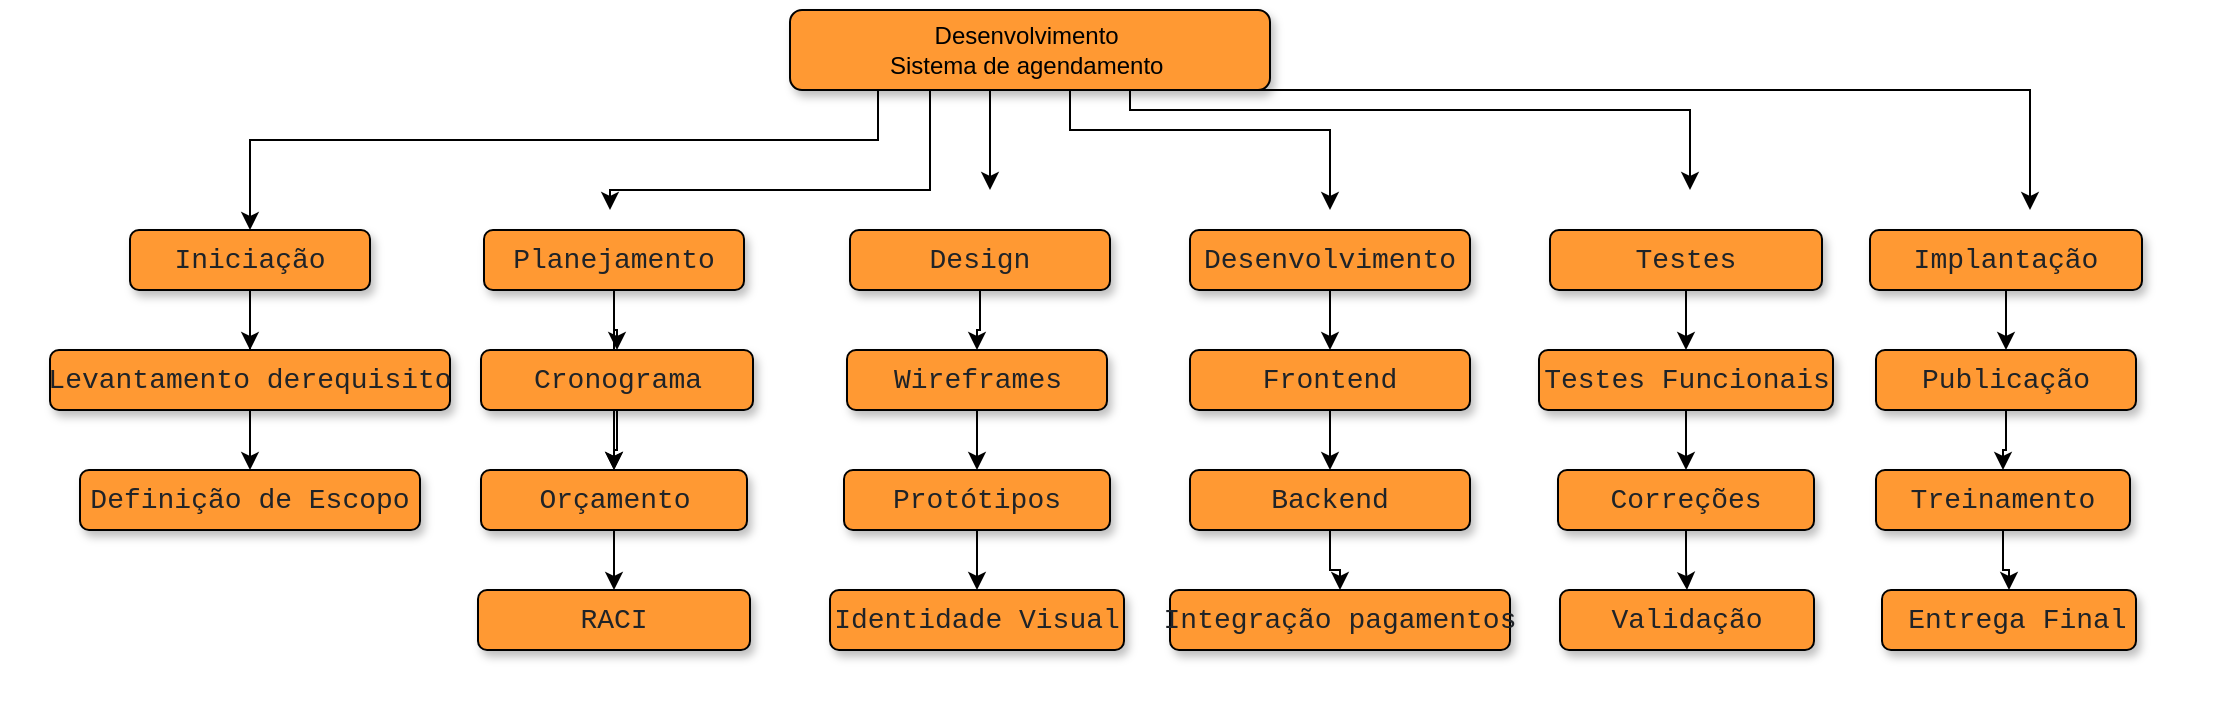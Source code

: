 <mxfile version="26.2.9">
  <diagram name="Página-1" id="PmFz2EdeTHtp6gQ3Y3OF">
    <mxGraphModel dx="2157" dy="499" grid="1" gridSize="10" guides="1" tooltips="1" connect="1" arrows="1" fold="1" page="1" pageScale="1" pageWidth="827" pageHeight="1169" math="0" shadow="0">
      <root>
        <mxCell id="0" />
        <mxCell id="1" parent="0" />
        <mxCell id="8W8YlVKqCDIf2aLXROqJ-1" value="Desenvolvimento&amp;nbsp;&lt;div&gt;Sistema de agendamento&amp;nbsp;&lt;/div&gt;" style="rounded=1;whiteSpace=wrap;html=1;shadow=1;fillColor=#FF9933;" vertex="1" parent="1">
          <mxGeometry x="370" y="70" width="240" height="40" as="geometry" />
        </mxCell>
        <mxCell id="8W8YlVKqCDIf2aLXROqJ-19" value="" style="edgeStyle=orthogonalEdgeStyle;rounded=0;orthogonalLoop=1;jettySize=auto;html=1;" edge="1" parent="1" source="8W8YlVKqCDIf2aLXROqJ-2" target="8W8YlVKqCDIf2aLXROqJ-16">
          <mxGeometry relative="1" as="geometry" />
        </mxCell>
        <mxCell id="8W8YlVKqCDIf2aLXROqJ-20" value="" style="edgeStyle=orthogonalEdgeStyle;rounded=0;orthogonalLoop=1;jettySize=auto;html=1;" edge="1" parent="1" source="8W8YlVKqCDIf2aLXROqJ-2" target="8W8YlVKqCDIf2aLXROqJ-10">
          <mxGeometry relative="1" as="geometry" />
        </mxCell>
        <mxCell id="8W8YlVKqCDIf2aLXROqJ-2" value="&lt;pre style=&quot;box-sizing: border-box; font-family: ui-monospace, SFMono-Regular, &amp;quot;SF Mono&amp;quot;, Menlo, Consolas, &amp;quot;Liberation Mono&amp;quot;, monospace; font-size: 13.6px; outline: none; overflow-wrap: normal; overflow: auto; line-height: 1.45; color: rgb(31, 35, 40); text-align: start; margin-top: 0px !important; margin-bottom: 0px !important; padding: 16px 24px !important; background: none !important; border-radius: 0px !important;&quot; tabindex=&quot;0&quot; class=&quot;CodeBlock-module__code--KUcqT&quot;&gt;&lt;code style=&quot;box-sizing: border-box; font-family: ui-monospace, SFMono-Regular, &amp;quot;SF Mono&amp;quot;, Menlo, Consolas, &amp;quot;Liberation Mono&amp;quot;, monospace; font-size: 14px; padding: 0px; margin: 0px; background: transparent; border-radius: 6px; word-break: normal; border: 0px; display: inline; overflow: visible; line-height: inherit; overflow-wrap: normal;&quot; class=&quot;&quot;&gt;&lt;span style=&quot;box-sizing: border-box;&quot;&gt;Iniciação&lt;/span&gt;&lt;/code&gt;&lt;/pre&gt;" style="rounded=1;whiteSpace=wrap;html=1;shadow=1;fillColor=#FF9933;" vertex="1" parent="1">
          <mxGeometry x="40" y="180" width="120" height="30" as="geometry" />
        </mxCell>
        <mxCell id="8W8YlVKqCDIf2aLXROqJ-21" value="" style="edgeStyle=orthogonalEdgeStyle;rounded=0;orthogonalLoop=1;jettySize=auto;html=1;" edge="1" parent="1" source="8W8YlVKqCDIf2aLXROqJ-4" target="8W8YlVKqCDIf2aLXROqJ-17">
          <mxGeometry relative="1" as="geometry" />
        </mxCell>
        <mxCell id="8W8YlVKqCDIf2aLXROqJ-22" value="" style="edgeStyle=orthogonalEdgeStyle;rounded=0;orthogonalLoop=1;jettySize=auto;html=1;" edge="1" parent="1" source="8W8YlVKqCDIf2aLXROqJ-11" target="8W8YlVKqCDIf2aLXROqJ-17">
          <mxGeometry relative="1" as="geometry" />
        </mxCell>
        <mxCell id="8W8YlVKqCDIf2aLXROqJ-4" value="&lt;pre style=&quot;box-sizing: border-box; font-family: ui-monospace, SFMono-Regular, &amp;quot;SF Mono&amp;quot;, Menlo, Consolas, &amp;quot;Liberation Mono&amp;quot;, monospace; font-size: 13.6px; outline: none; overflow-wrap: normal; overflow: auto; line-height: 1.45; color: rgb(31, 35, 40); text-align: start; margin-top: 0px !important; margin-bottom: 0px !important; padding: 16px 24px !important; background: none !important; border-radius: 0px !important;&quot; tabindex=&quot;0&quot; class=&quot;CodeBlock-module__code--KUcqT&quot;&gt;&lt;code style=&quot;box-sizing: border-box; font-family: ui-monospace, SFMono-Regular, &amp;quot;SF Mono&amp;quot;, Menlo, Consolas, &amp;quot;Liberation Mono&amp;quot;, monospace; font-size: 14px; padding: 0px; margin: 0px; background: transparent; border-radius: 6px; word-break: normal; border: 0px; display: inline; overflow: visible; line-height: inherit; overflow-wrap: normal;&quot; class=&quot;&quot;&gt;&lt;span style=&quot;box-sizing: border-box;&quot;&gt;Planejamento&lt;/span&gt;&lt;/code&gt;&lt;/pre&gt;" style="rounded=1;whiteSpace=wrap;html=1;shadow=1;fillColor=#FF9933;" vertex="1" parent="1">
          <mxGeometry x="217" y="180" width="130" height="30" as="geometry" />
        </mxCell>
        <mxCell id="8W8YlVKqCDIf2aLXROqJ-25" value="" style="edgeStyle=orthogonalEdgeStyle;rounded=0;orthogonalLoop=1;jettySize=auto;html=1;" edge="1" parent="1" source="8W8YlVKqCDIf2aLXROqJ-6" target="8W8YlVKqCDIf2aLXROqJ-12">
          <mxGeometry relative="1" as="geometry" />
        </mxCell>
        <mxCell id="8W8YlVKqCDIf2aLXROqJ-6" value="&lt;pre style=&quot;box-sizing: border-box; font-family: ui-monospace, SFMono-Regular, &amp;quot;SF Mono&amp;quot;, Menlo, Consolas, &amp;quot;Liberation Mono&amp;quot;, monospace; font-size: 13.6px; outline: none; overflow-wrap: normal; overflow: auto; line-height: 1.45; color: rgb(31, 35, 40); text-align: start; margin-top: 0px !important; margin-bottom: 0px !important; padding: 16px 24px !important; background: none !important; border-radius: 0px !important;&quot; tabindex=&quot;0&quot; class=&quot;CodeBlock-module__code--KUcqT&quot;&gt;&lt;code style=&quot;box-sizing: border-box; font-family: ui-monospace, SFMono-Regular, &amp;quot;SF Mono&amp;quot;, Menlo, Consolas, &amp;quot;Liberation Mono&amp;quot;, monospace; font-size: 14px; padding: 0px; margin: 0px; background: transparent; border-radius: 6px; word-break: normal; border: 0px; display: inline; overflow: visible; line-height: inherit; overflow-wrap: normal;&quot; class=&quot;&quot;&gt;&lt;span style=&quot;box-sizing: border-box;&quot;&gt;Design&lt;/span&gt;&lt;/code&gt;&lt;/pre&gt;" style="rounded=1;whiteSpace=wrap;html=1;shadow=1;fillColor=#FF9933;" vertex="1" parent="1">
          <mxGeometry x="400" y="180" width="130" height="30" as="geometry" />
        </mxCell>
        <mxCell id="8W8YlVKqCDIf2aLXROqJ-30" value="" style="edgeStyle=orthogonalEdgeStyle;rounded=0;orthogonalLoop=1;jettySize=auto;html=1;" edge="1" parent="1" source="8W8YlVKqCDIf2aLXROqJ-7" target="8W8YlVKqCDIf2aLXROqJ-28">
          <mxGeometry relative="1" as="geometry" />
        </mxCell>
        <mxCell id="8W8YlVKqCDIf2aLXROqJ-7" value="&lt;pre style=&quot;box-sizing: border-box; font-family: ui-monospace, SFMono-Regular, &amp;quot;SF Mono&amp;quot;, Menlo, Consolas, &amp;quot;Liberation Mono&amp;quot;, monospace; font-size: 13.6px; outline: none; overflow-wrap: normal; overflow: auto; line-height: 1.45; color: rgb(31, 35, 40); text-align: start; margin-top: 0px !important; margin-bottom: 0px !important; padding: 16px 24px !important; background: none !important; border-radius: 0px !important;&quot; tabindex=&quot;0&quot; class=&quot;CodeBlock-module__code--KUcqT&quot;&gt;&lt;code style=&quot;box-sizing: border-box; font-family: ui-monospace, SFMono-Regular, &amp;quot;SF Mono&amp;quot;, Menlo, Consolas, &amp;quot;Liberation Mono&amp;quot;, monospace; font-size: 14px; padding: 0px; margin: 0px; background: transparent; border-radius: 6px; word-break: normal; border: 0px; display: inline; overflow: visible; line-height: inherit; overflow-wrap: normal;&quot; class=&quot;&quot;&gt;&lt;span style=&quot;box-sizing: border-box;&quot;&gt;Desenvolvimento&lt;/span&gt;&lt;/code&gt;&lt;/pre&gt;" style="rounded=1;whiteSpace=wrap;html=1;shadow=1;fillColor=#FF9933;" vertex="1" parent="1">
          <mxGeometry x="570" y="180" width="140" height="30" as="geometry" />
        </mxCell>
        <mxCell id="8W8YlVKqCDIf2aLXROqJ-38" value="" style="edgeStyle=orthogonalEdgeStyle;rounded=0;orthogonalLoop=1;jettySize=auto;html=1;" edge="1" parent="1" source="8W8YlVKqCDIf2aLXROqJ-8" target="8W8YlVKqCDIf2aLXROqJ-35">
          <mxGeometry relative="1" as="geometry" />
        </mxCell>
        <mxCell id="8W8YlVKqCDIf2aLXROqJ-8" value="&lt;pre style=&quot;box-sizing: border-box; font-family: ui-monospace, SFMono-Regular, &amp;quot;SF Mono&amp;quot;, Menlo, Consolas, &amp;quot;Liberation Mono&amp;quot;, monospace; font-size: 13.6px; outline: none; overflow-wrap: normal; overflow: auto; line-height: 1.45; color: rgb(31, 35, 40); text-align: start; margin-top: 0px !important; margin-bottom: 0px !important; padding: 16px 24px !important; background: none !important; border-radius: 0px !important;&quot; tabindex=&quot;0&quot; class=&quot;CodeBlock-module__code--KUcqT&quot;&gt;&lt;code style=&quot;box-sizing: border-box; font-family: ui-monospace, SFMono-Regular, &amp;quot;SF Mono&amp;quot;, Menlo, Consolas, &amp;quot;Liberation Mono&amp;quot;, monospace; font-size: 14px; padding: 0px; margin: 0px; background: transparent; border-radius: 6px; word-break: normal; border: 0px; display: inline; overflow: visible; line-height: inherit; overflow-wrap: normal;&quot; class=&quot;&quot;&gt;&lt;span style=&quot;box-sizing: border-box;&quot;&gt;Testes&lt;/span&gt;&lt;/code&gt;&lt;/pre&gt;" style="rounded=1;whiteSpace=wrap;html=1;shadow=1;fillColor=#FF9933;" vertex="1" parent="1">
          <mxGeometry x="750" y="180" width="136" height="30" as="geometry" />
        </mxCell>
        <mxCell id="8W8YlVKqCDIf2aLXROqJ-41" value="" style="edgeStyle=orthogonalEdgeStyle;rounded=0;orthogonalLoop=1;jettySize=auto;html=1;" edge="1" parent="1" source="8W8YlVKqCDIf2aLXROqJ-9" target="8W8YlVKqCDIf2aLXROqJ-15">
          <mxGeometry relative="1" as="geometry" />
        </mxCell>
        <mxCell id="8W8YlVKqCDIf2aLXROqJ-9" value="&lt;pre style=&quot;box-sizing: border-box; font-family: ui-monospace, SFMono-Regular, &amp;quot;SF Mono&amp;quot;, Menlo, Consolas, &amp;quot;Liberation Mono&amp;quot;, monospace; font-size: 13.6px; outline: none; overflow-wrap: normal; overflow: auto; line-height: 1.45; color: rgb(31, 35, 40); text-align: start; margin-top: 0px !important; margin-bottom: 0px !important; padding: 16px 24px !important; background: none !important; border-radius: 0px !important;&quot; tabindex=&quot;0&quot; class=&quot;CodeBlock-module__code--KUcqT&quot;&gt;&lt;code style=&quot;box-sizing: border-box; font-family: ui-monospace, SFMono-Regular, &amp;quot;SF Mono&amp;quot;, Menlo, Consolas, &amp;quot;Liberation Mono&amp;quot;, monospace; font-size: 14px; padding: 0px; margin: 0px; background: transparent; border-radius: 6px; word-break: normal; border: 0px; display: inline; overflow: visible; line-height: inherit; overflow-wrap: normal;&quot; class=&quot;&quot;&gt;&lt;span style=&quot;box-sizing: border-box;&quot;&gt;Implantação&lt;/span&gt;&lt;/code&gt;&lt;/pre&gt;" style="rounded=1;whiteSpace=wrap;html=1;shadow=1;fillColor=#FF9933;" vertex="1" parent="1">
          <mxGeometry x="910" y="180" width="136" height="30" as="geometry" />
        </mxCell>
        <mxCell id="8W8YlVKqCDIf2aLXROqJ-10" value="&lt;pre style=&quot;box-sizing: border-box; font-family: ui-monospace, SFMono-Regular, &amp;quot;SF Mono&amp;quot;, Menlo, Consolas, &amp;quot;Liberation Mono&amp;quot;, monospace; outline: none; overflow-wrap: normal; overflow: auto; line-height: 1.45; color: rgb(31, 35, 40); text-align: start; margin-top: 0px !important; margin-bottom: 0px !important; padding: 16px 24px !important; background: none !important; border-radius: 0px !important;&quot; tabindex=&quot;0&quot; class=&quot;CodeBlock-module__code--KUcqT&quot;&gt;&lt;span style=&quot;font-size: 14px; background-color: initial; color: light-dark(rgb(31, 35, 40), rgb(205, 208, 212));&quot;&gt;Levantamento de&lt;/span&gt;&lt;span style=&quot;font-size: 14px; background-color: initial; color: light-dark(rgb(31, 35, 40), rgb(205, 208, 212)); white-space: normal;&quot;&gt;requisito&lt;/span&gt;&lt;/pre&gt;" style="rounded=1;whiteSpace=wrap;html=1;shadow=1;fillColor=#FF9933;" vertex="1" parent="1">
          <mxGeometry y="240" width="200" height="30" as="geometry" />
        </mxCell>
        <mxCell id="8W8YlVKqCDIf2aLXROqJ-26" value="" style="edgeStyle=orthogonalEdgeStyle;rounded=0;orthogonalLoop=1;jettySize=auto;html=1;" edge="1" parent="1" source="8W8YlVKqCDIf2aLXROqJ-12" target="8W8YlVKqCDIf2aLXROqJ-13">
          <mxGeometry relative="1" as="geometry" />
        </mxCell>
        <mxCell id="8W8YlVKqCDIf2aLXROqJ-12" value="&lt;pre style=&quot;box-sizing: border-box; font-family: ui-monospace, SFMono-Regular, &amp;quot;SF Mono&amp;quot;, Menlo, Consolas, &amp;quot;Liberation Mono&amp;quot;, monospace; font-size: 13.6px; outline: none; overflow-wrap: normal; overflow: auto; line-height: 1.45; color: rgb(31, 35, 40); text-align: start; margin-top: 0px !important; margin-bottom: 0px !important; padding: 16px 24px !important; background: none !important; border-radius: 0px !important;&quot; tabindex=&quot;0&quot; class=&quot;CodeBlock-module__code--KUcqT&quot;&gt;&lt;code style=&quot;box-sizing: border-box; font-family: ui-monospace, SFMono-Regular, &amp;quot;SF Mono&amp;quot;, Menlo, Consolas, &amp;quot;Liberation Mono&amp;quot;, monospace; font-size: 14px; padding: 0px; margin: 0px; background: transparent; border-radius: 6px; word-break: normal; border: 0px; display: inline; overflow: visible; line-height: inherit; overflow-wrap: normal;&quot; class=&quot;&quot;&gt;&lt;span style=&quot;box-sizing: border-box;&quot;&gt;Wireframes&lt;/span&gt;&lt;/code&gt;&lt;/pre&gt;" style="rounded=1;whiteSpace=wrap;html=1;shadow=1;fillColor=#FF9933;" vertex="1" parent="1">
          <mxGeometry x="398.5" y="240" width="130" height="30" as="geometry" />
        </mxCell>
        <mxCell id="8W8YlVKqCDIf2aLXROqJ-27" value="" style="edgeStyle=orthogonalEdgeStyle;rounded=0;orthogonalLoop=1;jettySize=auto;html=1;" edge="1" parent="1" source="8W8YlVKqCDIf2aLXROqJ-13" target="8W8YlVKqCDIf2aLXROqJ-14">
          <mxGeometry relative="1" as="geometry" />
        </mxCell>
        <mxCell id="8W8YlVKqCDIf2aLXROqJ-13" value="&lt;pre style=&quot;box-sizing: border-box; font-family: ui-monospace, SFMono-Regular, &amp;quot;SF Mono&amp;quot;, Menlo, Consolas, &amp;quot;Liberation Mono&amp;quot;, monospace; font-size: 13.6px; outline: none; overflow-wrap: normal; overflow: auto; line-height: 1.45; color: rgb(31, 35, 40); text-align: start; margin-top: 0px !important; margin-bottom: 0px !important; padding: 16px 24px !important; background: none !important; border-radius: 0px !important;&quot; tabindex=&quot;0&quot; class=&quot;CodeBlock-module__code--KUcqT&quot;&gt;&lt;code style=&quot;box-sizing: border-box; font-family: ui-monospace, SFMono-Regular, &amp;quot;SF Mono&amp;quot;, Menlo, Consolas, &amp;quot;Liberation Mono&amp;quot;, monospace; font-size: 14px; padding: 0px; margin: 0px; background: transparent; border-radius: 6px; word-break: normal; border: 0px; display: inline; overflow: visible; line-height: inherit; overflow-wrap: normal;&quot; class=&quot;&quot;&gt;&lt;span style=&quot;box-sizing: border-box;&quot;&gt;Protótipos&lt;/span&gt;&lt;/code&gt;&lt;/pre&gt;" style="rounded=1;whiteSpace=wrap;html=1;shadow=1;fillColor=#FF9933;" vertex="1" parent="1">
          <mxGeometry x="397" y="300" width="133" height="30" as="geometry" />
        </mxCell>
        <mxCell id="8W8YlVKqCDIf2aLXROqJ-14" value="&lt;pre style=&quot;box-sizing: border-box; font-family: ui-monospace, SFMono-Regular, &amp;quot;SF Mono&amp;quot;, Menlo, Consolas, &amp;quot;Liberation Mono&amp;quot;, monospace; font-size: 13.6px; outline: none; overflow-wrap: normal; overflow: auto; line-height: 1.45; color: rgb(31, 35, 40); text-align: start; margin-top: 0px !important; margin-bottom: 0px !important; padding: 16px 24px !important; background: none !important; border-radius: 0px !important;&quot; tabindex=&quot;0&quot; class=&quot;CodeBlock-module__code--KUcqT&quot;&gt;&lt;code style=&quot;box-sizing: border-box; font-family: ui-monospace, SFMono-Regular, &amp;quot;SF Mono&amp;quot;, Menlo, Consolas, &amp;quot;Liberation Mono&amp;quot;, monospace; font-size: 14px; padding: 0px; margin: 0px; background: transparent; border-radius: 6px; word-break: normal; border: 0px; display: inline; overflow: visible; line-height: inherit; overflow-wrap: normal;&quot; class=&quot;&quot;&gt;&lt;span style=&quot;box-sizing: border-box;&quot;&gt;Identidade &lt;/span&gt;&lt;span style=&quot;box-sizing: border-box;&quot;&gt;Visual&lt;/span&gt;&lt;/code&gt;&lt;/pre&gt;" style="rounded=1;whiteSpace=wrap;html=1;shadow=1;fillColor=#FF9933;" vertex="1" parent="1">
          <mxGeometry x="390" y="360" width="147" height="30" as="geometry" />
        </mxCell>
        <mxCell id="8W8YlVKqCDIf2aLXROqJ-43" value="" style="edgeStyle=orthogonalEdgeStyle;rounded=0;orthogonalLoop=1;jettySize=auto;html=1;" edge="1" parent="1" source="8W8YlVKqCDIf2aLXROqJ-15" target="8W8YlVKqCDIf2aLXROqJ-42">
          <mxGeometry relative="1" as="geometry" />
        </mxCell>
        <mxCell id="8W8YlVKqCDIf2aLXROqJ-15" value="&lt;pre style=&quot;box-sizing: border-box; font-family: ui-monospace, SFMono-Regular, &amp;quot;SF Mono&amp;quot;, Menlo, Consolas, &amp;quot;Liberation Mono&amp;quot;, monospace; font-size: 13.6px; outline: none; overflow-wrap: normal; overflow: auto; line-height: 1.45; color: rgb(31, 35, 40); text-align: start; margin-top: 0px !important; margin-bottom: 0px !important; padding: 16px 24px !important; background: none !important; border-radius: 0px !important;&quot; tabindex=&quot;0&quot; class=&quot;CodeBlock-module__code--KUcqT&quot;&gt;&lt;pre style=&quot;box-sizing: border-box; font-family: ui-monospace, SFMono-Regular, &amp;quot;SF Mono&amp;quot;, Menlo, Consolas, &amp;quot;Liberation Mono&amp;quot;, monospace; font-size: 13.6px; outline: none; overflow-wrap: normal; overflow: auto; line-height: 1.45; margin-top: 0px !important; margin-bottom: 0px !important; padding: 16px 24px !important; background: none !important; border-radius: 0px !important;&quot; tabindex=&quot;0&quot; class=&quot;CodeBlock-module__code--KUcqT&quot;&gt;&lt;code style=&quot;box-sizing: border-box; font-family: ui-monospace, SFMono-Regular, &amp;quot;SF Mono&amp;quot;, Menlo, Consolas, &amp;quot;Liberation Mono&amp;quot;, monospace; font-size: 14px; padding: 0px; margin: 0px; background: transparent; border-radius: 6px; word-break: normal; border: 0px; display: inline; overflow: visible; line-height: inherit; overflow-wrap: normal;&quot; class=&quot;&quot;&gt;&lt;span style=&quot;box-sizing: border-box;&quot;&gt;Publicação&lt;/span&gt;&lt;/code&gt;&lt;/pre&gt;&lt;/pre&gt;" style="rounded=1;whiteSpace=wrap;html=1;shadow=1;fillColor=#FF9933;" vertex="1" parent="1">
          <mxGeometry x="913" y="240" width="130" height="30" as="geometry" />
        </mxCell>
        <mxCell id="8W8YlVKqCDIf2aLXROqJ-16" value="&lt;pre style=&quot;box-sizing: border-box; font-family: ui-monospace, SFMono-Regular, &amp;quot;SF Mono&amp;quot;, Menlo, Consolas, &amp;quot;Liberation Mono&amp;quot;, monospace; font-size: 13.6px; outline: none; overflow-wrap: normal; overflow: auto; line-height: 1.45; color: rgb(31, 35, 40); text-align: start; margin-top: 0px !important; margin-bottom: 0px !important; padding: 16px 24px !important; background: none !important; border-radius: 0px !important;&quot; tabindex=&quot;0&quot; class=&quot;CodeBlock-module__code--KUcqT&quot;&gt;&lt;code style=&quot;box-sizing: border-box; font-family: ui-monospace, SFMono-Regular, &amp;quot;SF Mono&amp;quot;, Menlo, Consolas, &amp;quot;Liberation Mono&amp;quot;, monospace; font-size: 14px; padding: 0px; margin: 0px; background: transparent; border-radius: 6px; word-break: normal; border: 0px; display: inline; overflow: visible; line-height: inherit; overflow-wrap: normal;&quot; class=&quot;&quot;&gt;&lt;span style=&quot;box-sizing: border-box;&quot;&gt;Definição &lt;/span&gt;&lt;span style=&quot;box-sizing: border-box;&quot;&gt;de &lt;/span&gt;&lt;span style=&quot;box-sizing: border-box;&quot;&gt;Escopo&lt;/span&gt;&lt;/code&gt;&lt;/pre&gt;" style="rounded=1;whiteSpace=wrap;html=1;shadow=1;fillColor=#FF9933;" vertex="1" parent="1">
          <mxGeometry x="15" y="300" width="170" height="30" as="geometry" />
        </mxCell>
        <mxCell id="8W8YlVKqCDIf2aLXROqJ-24" value="" style="edgeStyle=orthogonalEdgeStyle;rounded=0;orthogonalLoop=1;jettySize=auto;html=1;" edge="1" parent="1" source="8W8YlVKqCDIf2aLXROqJ-17" target="8W8YlVKqCDIf2aLXROqJ-18">
          <mxGeometry relative="1" as="geometry" />
        </mxCell>
        <mxCell id="8W8YlVKqCDIf2aLXROqJ-17" value="&lt;pre style=&quot;box-sizing: border-box; font-family: ui-monospace, SFMono-Regular, &amp;quot;SF Mono&amp;quot;, Menlo, Consolas, &amp;quot;Liberation Mono&amp;quot;, monospace; font-size: 13.6px; outline: none; overflow-wrap: normal; overflow: auto; line-height: 1.45; color: rgb(31, 35, 40); text-align: start; margin-top: 0px !important; margin-bottom: 0px !important; padding: 16px 24px !important; background: none !important; border-radius: 0px !important;&quot; tabindex=&quot;0&quot; class=&quot;CodeBlock-module__code--KUcqT&quot;&gt;&lt;code style=&quot;box-sizing: border-box; font-family: ui-monospace, SFMono-Regular, &amp;quot;SF Mono&amp;quot;, Menlo, Consolas, &amp;quot;Liberation Mono&amp;quot;, monospace; font-size: 14px; padding: 0px; margin: 0px; background: transparent; border-radius: 6px; word-break: normal; border: 0px; display: inline; overflow: visible; line-height: inherit; overflow-wrap: normal;&quot; class=&quot;&quot;&gt;&lt;span style=&quot;box-sizing: border-box;&quot;&gt;Orçamento&lt;/span&gt;&lt;/code&gt;&lt;/pre&gt;" style="rounded=1;whiteSpace=wrap;html=1;shadow=1;fillColor=#FF9933;" vertex="1" parent="1">
          <mxGeometry x="215.5" y="300" width="133" height="30" as="geometry" />
        </mxCell>
        <mxCell id="8W8YlVKqCDIf2aLXROqJ-18" value="&lt;pre style=&quot;box-sizing: border-box; font-family: ui-monospace, SFMono-Regular, &amp;quot;SF Mono&amp;quot;, Menlo, Consolas, &amp;quot;Liberation Mono&amp;quot;, monospace; font-size: 13.6px; outline: none; overflow-wrap: normal; overflow: auto; line-height: 1.45; color: rgb(31, 35, 40); text-align: start; margin-top: 0px !important; margin-bottom: 0px !important; padding: 16px 24px !important; background: none !important; border-radius: 0px !important;&quot; tabindex=&quot;0&quot; class=&quot;CodeBlock-module__code--KUcqT&quot;&gt;&lt;code style=&quot;box-sizing: border-box; font-family: ui-monospace, SFMono-Regular, &amp;quot;SF Mono&amp;quot;, Menlo, Consolas, &amp;quot;Liberation Mono&amp;quot;, monospace; font-size: 14px; padding: 0px; margin: 0px; background: transparent; border-radius: 6px; word-break: normal; border: 0px; display: inline; overflow: visible; line-height: inherit; overflow-wrap: normal;&quot; class=&quot;&quot;&gt;&lt;span style=&quot;box-sizing: border-box;&quot;&gt;RACI&lt;/span&gt;&lt;/code&gt;&lt;/pre&gt;" style="rounded=1;whiteSpace=wrap;html=1;shadow=1;fillColor=#FF9933;" vertex="1" parent="1">
          <mxGeometry x="214" y="360" width="136" height="30" as="geometry" />
        </mxCell>
        <mxCell id="8W8YlVKqCDIf2aLXROqJ-23" value="" style="edgeStyle=orthogonalEdgeStyle;rounded=0;orthogonalLoop=1;jettySize=auto;html=1;" edge="1" parent="1" source="8W8YlVKqCDIf2aLXROqJ-4" target="8W8YlVKqCDIf2aLXROqJ-11">
          <mxGeometry relative="1" as="geometry">
            <mxPoint x="285" y="210" as="sourcePoint" />
            <mxPoint x="285" y="310" as="targetPoint" />
          </mxGeometry>
        </mxCell>
        <mxCell id="8W8YlVKqCDIf2aLXROqJ-11" value="&lt;pre style=&quot;box-sizing: border-box; font-family: ui-monospace, SFMono-Regular, &amp;quot;SF Mono&amp;quot;, Menlo, Consolas, &amp;quot;Liberation Mono&amp;quot;, monospace; font-size: 13.6px; outline: none; overflow-wrap: normal; overflow: auto; line-height: 1.45; color: rgb(31, 35, 40); text-align: start; margin-top: 0px !important; margin-bottom: 0px !important; padding: 16px 24px !important; background: none !important; border-radius: 0px !important;&quot; tabindex=&quot;0&quot; class=&quot;CodeBlock-module__code--KUcqT&quot;&gt;&lt;code style=&quot;box-sizing: border-box; font-family: ui-monospace, SFMono-Regular, &amp;quot;SF Mono&amp;quot;, Menlo, Consolas, &amp;quot;Liberation Mono&amp;quot;, monospace; font-size: 14px; padding: 0px; margin: 0px; background: transparent; border-radius: 6px; word-break: normal; border: 0px; display: inline; overflow: visible; line-height: inherit; overflow-wrap: normal;&quot; class=&quot;&quot;&gt;&lt;span style=&quot;box-sizing: border-box;&quot;&gt;Cronograma&lt;/span&gt;&lt;/code&gt;&lt;/pre&gt;" style="rounded=1;whiteSpace=wrap;html=1;shadow=1;fillColor=#FF9933;" vertex="1" parent="1">
          <mxGeometry x="215.5" y="240" width="136" height="30" as="geometry" />
        </mxCell>
        <mxCell id="8W8YlVKqCDIf2aLXROqJ-31" value="" style="edgeStyle=orthogonalEdgeStyle;rounded=0;orthogonalLoop=1;jettySize=auto;html=1;" edge="1" parent="1" source="8W8YlVKqCDIf2aLXROqJ-28" target="8W8YlVKqCDIf2aLXROqJ-29">
          <mxGeometry relative="1" as="geometry" />
        </mxCell>
        <mxCell id="8W8YlVKqCDIf2aLXROqJ-28" value="&lt;pre style=&quot;box-sizing: border-box; font-family: ui-monospace, SFMono-Regular, &amp;quot;SF Mono&amp;quot;, Menlo, Consolas, &amp;quot;Liberation Mono&amp;quot;, monospace; font-size: 13.6px; outline: none; overflow-wrap: normal; overflow: auto; line-height: 1.45; color: rgb(31, 35, 40); text-align: start; margin-top: 0px !important; margin-bottom: 0px !important; padding: 16px 24px !important; background: none !important; border-radius: 0px !important;&quot; tabindex=&quot;0&quot; class=&quot;CodeBlock-module__code--KUcqT&quot;&gt;&lt;code style=&quot;box-sizing: border-box; font-family: ui-monospace, SFMono-Regular, &amp;quot;SF Mono&amp;quot;, Menlo, Consolas, &amp;quot;Liberation Mono&amp;quot;, monospace; font-size: 14px; padding: 0px; margin: 0px; background: transparent; border-radius: 6px; word-break: normal; border: 0px; display: inline; overflow: visible; line-height: inherit; overflow-wrap: normal;&quot; class=&quot;&quot;&gt;&lt;span style=&quot;box-sizing: border-box;&quot;&gt;Frontend&lt;/span&gt;&lt;/code&gt;&lt;/pre&gt;" style="rounded=1;whiteSpace=wrap;html=1;shadow=1;fillColor=#FF9933;" vertex="1" parent="1">
          <mxGeometry x="570" y="240" width="140" height="30" as="geometry" />
        </mxCell>
        <mxCell id="8W8YlVKqCDIf2aLXROqJ-33" value="" style="edgeStyle=orthogonalEdgeStyle;rounded=0;orthogonalLoop=1;jettySize=auto;html=1;" edge="1" parent="1" source="8W8YlVKqCDIf2aLXROqJ-29" target="8W8YlVKqCDIf2aLXROqJ-32">
          <mxGeometry relative="1" as="geometry" />
        </mxCell>
        <mxCell id="8W8YlVKqCDIf2aLXROqJ-29" value="&lt;pre style=&quot;box-sizing: border-box; font-family: ui-monospace, SFMono-Regular, &amp;quot;SF Mono&amp;quot;, Menlo, Consolas, &amp;quot;Liberation Mono&amp;quot;, monospace; font-size: 13.6px; outline: none; overflow-wrap: normal; overflow: auto; line-height: 1.45; color: rgb(31, 35, 40); text-align: start; margin-top: 0px !important; margin-bottom: 0px !important; padding: 16px 24px !important; background: none !important; border-radius: 0px !important;&quot; tabindex=&quot;0&quot; class=&quot;CodeBlock-module__code--KUcqT&quot;&gt;&lt;code style=&quot;box-sizing: border-box; font-family: ui-monospace, SFMono-Regular, &amp;quot;SF Mono&amp;quot;, Menlo, Consolas, &amp;quot;Liberation Mono&amp;quot;, monospace; font-size: 14px; padding: 0px; margin: 0px; background: transparent; border-radius: 6px; word-break: normal; border: 0px; display: inline; overflow: visible; line-height: inherit; overflow-wrap: normal;&quot; class=&quot;&quot;&gt;&lt;span style=&quot;box-sizing: border-box;&quot;&gt;Backend&lt;/span&gt;&lt;/code&gt;&lt;/pre&gt;" style="rounded=1;whiteSpace=wrap;html=1;shadow=1;fillColor=#FF9933;" vertex="1" parent="1">
          <mxGeometry x="570" y="300" width="140" height="30" as="geometry" />
        </mxCell>
        <mxCell id="8W8YlVKqCDIf2aLXROqJ-32" value="&lt;pre style=&quot;box-sizing: border-box; font-family: ui-monospace, SFMono-Regular, &amp;quot;SF Mono&amp;quot;, Menlo, Consolas, &amp;quot;Liberation Mono&amp;quot;, monospace; font-size: 13.6px; outline: none; overflow-wrap: normal; overflow: auto; line-height: 1.45; color: rgb(31, 35, 40); text-align: start; margin-top: 0px !important; margin-bottom: 0px !important; padding: 16px 24px !important; background: none !important; border-radius: 0px !important;&quot; tabindex=&quot;0&quot; class=&quot;CodeBlock-module__code--KUcqT&quot;&gt;&lt;code style=&quot;box-sizing: border-box; font-family: ui-monospace, SFMono-Regular, &amp;quot;SF Mono&amp;quot;, Menlo, Consolas, &amp;quot;Liberation Mono&amp;quot;, monospace; font-size: 14px; padding: 0px; margin: 0px; background: transparent; border-radius: 6px; word-break: normal; border: 0px; display: inline; overflow: visible; line-height: inherit; overflow-wrap: normal;&quot; class=&quot;&quot;&gt;&lt;span style=&quot;box-sizing: border-box;&quot;&gt;Integração &lt;/span&gt;&lt;span style=&quot;box-sizing: border-box;&quot;&gt;pagamentos&lt;/span&gt;&lt;/code&gt;&lt;/pre&gt;" style="rounded=1;whiteSpace=wrap;html=1;shadow=1;fillColor=#FF9933;" vertex="1" parent="1">
          <mxGeometry x="560" y="360" width="170" height="30" as="geometry" />
        </mxCell>
        <mxCell id="8W8YlVKqCDIf2aLXROqJ-39" value="" style="edgeStyle=orthogonalEdgeStyle;rounded=0;orthogonalLoop=1;jettySize=auto;html=1;" edge="1" parent="1" source="8W8YlVKqCDIf2aLXROqJ-35" target="8W8YlVKqCDIf2aLXROqJ-36">
          <mxGeometry relative="1" as="geometry" />
        </mxCell>
        <mxCell id="8W8YlVKqCDIf2aLXROqJ-35" value="&lt;pre style=&quot;box-sizing: border-box; font-family: ui-monospace, SFMono-Regular, &amp;quot;SF Mono&amp;quot;, Menlo, Consolas, &amp;quot;Liberation Mono&amp;quot;, monospace; font-size: 13.6px; outline: none; overflow-wrap: normal; overflow: auto; line-height: 1.45; color: rgb(31, 35, 40); text-align: start; margin-top: 0px !important; margin-bottom: 0px !important; padding: 16px 24px !important; background: none !important; border-radius: 0px !important;&quot; tabindex=&quot;0&quot; class=&quot;CodeBlock-module__code--KUcqT&quot;&gt;&lt;code style=&quot;box-sizing: border-box; font-family: ui-monospace, SFMono-Regular, &amp;quot;SF Mono&amp;quot;, Menlo, Consolas, &amp;quot;Liberation Mono&amp;quot;, monospace; font-size: 14px; padding: 0px; margin: 0px; background: transparent; border-radius: 6px; word-break: normal; border: 0px; display: inline; overflow: visible; line-height: inherit; overflow-wrap: normal;&quot; class=&quot;&quot;&gt;&lt;span style=&quot;box-sizing: border-box;&quot;&gt;Testes &lt;/span&gt;&lt;span style=&quot;box-sizing: border-box;&quot;&gt;Funcionais&lt;/span&gt;&lt;/code&gt;&lt;/pre&gt;" style="rounded=1;whiteSpace=wrap;html=1;shadow=1;fillColor=#FF9933;" vertex="1" parent="1">
          <mxGeometry x="744.5" y="240" width="147" height="30" as="geometry" />
        </mxCell>
        <mxCell id="8W8YlVKqCDIf2aLXROqJ-40" value="" style="edgeStyle=orthogonalEdgeStyle;rounded=0;orthogonalLoop=1;jettySize=auto;html=1;" edge="1" parent="1" source="8W8YlVKqCDIf2aLXROqJ-36" target="8W8YlVKqCDIf2aLXROqJ-37">
          <mxGeometry relative="1" as="geometry" />
        </mxCell>
        <mxCell id="8W8YlVKqCDIf2aLXROqJ-36" value="&lt;pre style=&quot;box-sizing: border-box; font-family: ui-monospace, SFMono-Regular, &amp;quot;SF Mono&amp;quot;, Menlo, Consolas, &amp;quot;Liberation Mono&amp;quot;, monospace; font-size: 13.6px; outline: none; overflow-wrap: normal; overflow: auto; line-height: 1.45; color: rgb(31, 35, 40); text-align: start; margin-top: 0px !important; margin-bottom: 0px !important; padding: 16px 24px !important; background: none !important; border-radius: 0px !important;&quot; tabindex=&quot;0&quot; class=&quot;CodeBlock-module__code--KUcqT&quot;&gt;&lt;code style=&quot;box-sizing: border-box; font-family: ui-monospace, SFMono-Regular, &amp;quot;SF Mono&amp;quot;, Menlo, Consolas, &amp;quot;Liberation Mono&amp;quot;, monospace; font-size: 14px; padding: 0px; margin: 0px; background: transparent; border-radius: 6px; word-break: normal; border: 0px; display: inline; overflow: visible; line-height: inherit; overflow-wrap: normal;&quot; class=&quot;&quot;&gt;&lt;span style=&quot;box-sizing: border-box;&quot;&gt;Correções&lt;/span&gt;&lt;/code&gt;&lt;/pre&gt;" style="rounded=1;whiteSpace=wrap;html=1;shadow=1;fillColor=#FF9933;" vertex="1" parent="1">
          <mxGeometry x="754" y="300" width="128" height="30" as="geometry" />
        </mxCell>
        <mxCell id="8W8YlVKqCDIf2aLXROqJ-37" value="&lt;pre style=&quot;box-sizing: border-box; font-family: ui-monospace, SFMono-Regular, &amp;quot;SF Mono&amp;quot;, Menlo, Consolas, &amp;quot;Liberation Mono&amp;quot;, monospace; font-size: 13.6px; outline: none; overflow-wrap: normal; overflow: auto; line-height: 1.45; color: rgb(31, 35, 40); text-align: start; margin-top: 0px !important; margin-bottom: 0px !important; padding: 16px 24px !important; background: none !important; border-radius: 0px !important;&quot; tabindex=&quot;0&quot; class=&quot;CodeBlock-module__code--KUcqT&quot;&gt;&lt;code style=&quot;box-sizing: border-box; font-family: ui-monospace, SFMono-Regular, &amp;quot;SF Mono&amp;quot;, Menlo, Consolas, &amp;quot;Liberation Mono&amp;quot;, monospace; font-size: 14px; padding: 0px; margin: 0px; background: transparent; border-radius: 6px; word-break: normal; border: 0px; display: inline; overflow: visible; line-height: inherit; overflow-wrap: normal;&quot; class=&quot;&quot;&gt;&lt;span style=&quot;box-sizing: border-box;&quot;&gt;Validação&lt;/span&gt;&lt;/code&gt;&lt;/pre&gt;" style="rounded=1;whiteSpace=wrap;html=1;shadow=1;fillColor=#FF9933;" vertex="1" parent="1">
          <mxGeometry x="755" y="360" width="127" height="30" as="geometry" />
        </mxCell>
        <mxCell id="8W8YlVKqCDIf2aLXROqJ-45" value="" style="edgeStyle=orthogonalEdgeStyle;rounded=0;orthogonalLoop=1;jettySize=auto;html=1;" edge="1" parent="1" source="8W8YlVKqCDIf2aLXROqJ-42" target="8W8YlVKqCDIf2aLXROqJ-44">
          <mxGeometry relative="1" as="geometry" />
        </mxCell>
        <mxCell id="8W8YlVKqCDIf2aLXROqJ-42" value="&lt;pre style=&quot;box-sizing: border-box; font-family: ui-monospace, SFMono-Regular, &amp;quot;SF Mono&amp;quot;, Menlo, Consolas, &amp;quot;Liberation Mono&amp;quot;, monospace; font-size: 13.6px; outline: none; overflow-wrap: normal; overflow: auto; line-height: 1.45; color: rgb(31, 35, 40); text-align: start; margin-top: 0px !important; margin-bottom: 0px !important; padding: 16px 24px !important; background: none !important; border-radius: 0px !important;&quot; tabindex=&quot;0&quot; class=&quot;CodeBlock-module__code--KUcqT&quot;&gt;&lt;code style=&quot;box-sizing: border-box; font-family: ui-monospace, SFMono-Regular, &amp;quot;SF Mono&amp;quot;, Menlo, Consolas, &amp;quot;Liberation Mono&amp;quot;, monospace; font-size: 14px; padding: 0px; margin: 0px; background: transparent; border-radius: 6px; word-break: normal; border: 0px; display: inline; overflow: visible; line-height: inherit; overflow-wrap: normal;&quot; class=&quot;&quot;&gt;&lt;span style=&quot;box-sizing: border-box;&quot;&gt;Treinamento&lt;/span&gt;&lt;/code&gt;&lt;/pre&gt;" style="rounded=1;whiteSpace=wrap;html=1;shadow=1;fillColor=#FF9933;" vertex="1" parent="1">
          <mxGeometry x="913" y="300" width="127" height="30" as="geometry" />
        </mxCell>
        <mxCell id="8W8YlVKqCDIf2aLXROqJ-44" value="&lt;pre style=&quot;box-sizing: border-box; font-family: ui-monospace, SFMono-Regular, &amp;quot;SF Mono&amp;quot;, Menlo, Consolas, &amp;quot;Liberation Mono&amp;quot;, monospace; font-size: 13.6px; outline: none; overflow-wrap: normal; overflow: auto; line-height: 1.45; color: rgb(31, 35, 40); text-align: start; margin-top: 0px !important; margin-bottom: 0px !important; padding: 16px 24px !important; background: none !important; border-radius: 0px !important;&quot; tabindex=&quot;0&quot; class=&quot;CodeBlock-module__code--KUcqT&quot;&gt;&lt;pre style=&quot;box-sizing: border-box; font-family: ui-monospace, SFMono-Regular, &amp;quot;SF Mono&amp;quot;, Menlo, Consolas, &amp;quot;Liberation Mono&amp;quot;, monospace; font-size: 13.6px; outline: none; overflow-wrap: normal; overflow: auto; line-height: 1.45; margin-top: 0px !important; margin-bottom: 0px !important; padding: 16px 24px !important; background: none !important; border-radius: 0px !important;&quot; tabindex=&quot;0&quot; class=&quot;CodeBlock-module__code--KUcqT&quot;&gt;&lt;code style=&quot;box-sizing: border-box; font-family: ui-monospace, SFMono-Regular, &amp;quot;SF Mono&amp;quot;, Menlo, Consolas, &amp;quot;Liberation Mono&amp;quot;, monospace; font-size: 14px; padding: 0px; margin: 0px; background: transparent; border-radius: 6px; word-break: normal; border: 0px; display: inline; overflow: visible; line-height: inherit; overflow-wrap: normal;&quot; class=&quot;&quot;&gt;&lt;span style=&quot;box-sizing: border-box;&quot;&gt; &lt;/span&gt;&lt;span style=&quot;box-sizing: border-box;&quot;&gt;Entrega &lt;/span&gt;&lt;span style=&quot;box-sizing: border-box;&quot;&gt;Final&lt;/span&gt;&lt;/code&gt;&lt;/pre&gt;&lt;/pre&gt;" style="rounded=1;whiteSpace=wrap;html=1;shadow=1;fillColor=#FF9933;" vertex="1" parent="1">
          <mxGeometry x="916" y="360" width="127" height="30" as="geometry" />
        </mxCell>
        <mxCell id="8W8YlVKqCDIf2aLXROqJ-46" value="" style="endArrow=classic;html=1;rounded=0;" edge="1" parent="1" target="8W8YlVKqCDIf2aLXROqJ-2">
          <mxGeometry width="50" height="50" relative="1" as="geometry">
            <mxPoint x="414" y="110" as="sourcePoint" />
            <mxPoint x="90" y="170" as="targetPoint" />
            <Array as="points">
              <mxPoint x="414" y="135" />
              <mxPoint x="100" y="135" />
            </Array>
          </mxGeometry>
        </mxCell>
        <mxCell id="8W8YlVKqCDIf2aLXROqJ-50" value="" style="endArrow=classic;html=1;rounded=0;" edge="1" parent="1">
          <mxGeometry width="50" height="50" relative="1" as="geometry">
            <mxPoint x="540" y="110" as="sourcePoint" />
            <mxPoint x="820" y="160" as="targetPoint" />
            <Array as="points">
              <mxPoint x="540" y="120" />
              <mxPoint x="820" y="120" />
            </Array>
          </mxGeometry>
        </mxCell>
        <mxCell id="8W8YlVKqCDIf2aLXROqJ-51" value="" style="endArrow=classic;html=1;rounded=0;" edge="1" parent="1">
          <mxGeometry width="50" height="50" relative="1" as="geometry">
            <mxPoint x="600" y="110" as="sourcePoint" />
            <mxPoint x="990" y="170" as="targetPoint" />
            <Array as="points">
              <mxPoint x="990" y="110" />
            </Array>
          </mxGeometry>
        </mxCell>
        <mxCell id="8W8YlVKqCDIf2aLXROqJ-52" value="" style="endArrow=classic;html=1;rounded=0;" edge="1" parent="1">
          <mxGeometry width="50" height="50" relative="1" as="geometry">
            <mxPoint x="510" y="110" as="sourcePoint" />
            <mxPoint x="640" y="170" as="targetPoint" />
            <Array as="points">
              <mxPoint x="510" y="130" />
              <mxPoint x="640" y="130" />
            </Array>
          </mxGeometry>
        </mxCell>
        <mxCell id="8W8YlVKqCDIf2aLXROqJ-53" value="" style="endArrow=classic;html=1;rounded=0;" edge="1" parent="1">
          <mxGeometry width="50" height="50" relative="1" as="geometry">
            <mxPoint x="470" y="110" as="sourcePoint" />
            <mxPoint x="470" y="160" as="targetPoint" />
          </mxGeometry>
        </mxCell>
        <mxCell id="8W8YlVKqCDIf2aLXROqJ-54" value="" style="endArrow=classic;html=1;rounded=0;" edge="1" parent="1">
          <mxGeometry width="50" height="50" relative="1" as="geometry">
            <mxPoint x="440" y="110" as="sourcePoint" />
            <mxPoint x="280" y="170" as="targetPoint" />
            <Array as="points">
              <mxPoint x="440" y="160" />
              <mxPoint x="280" y="160" />
            </Array>
          </mxGeometry>
        </mxCell>
      </root>
    </mxGraphModel>
  </diagram>
</mxfile>
